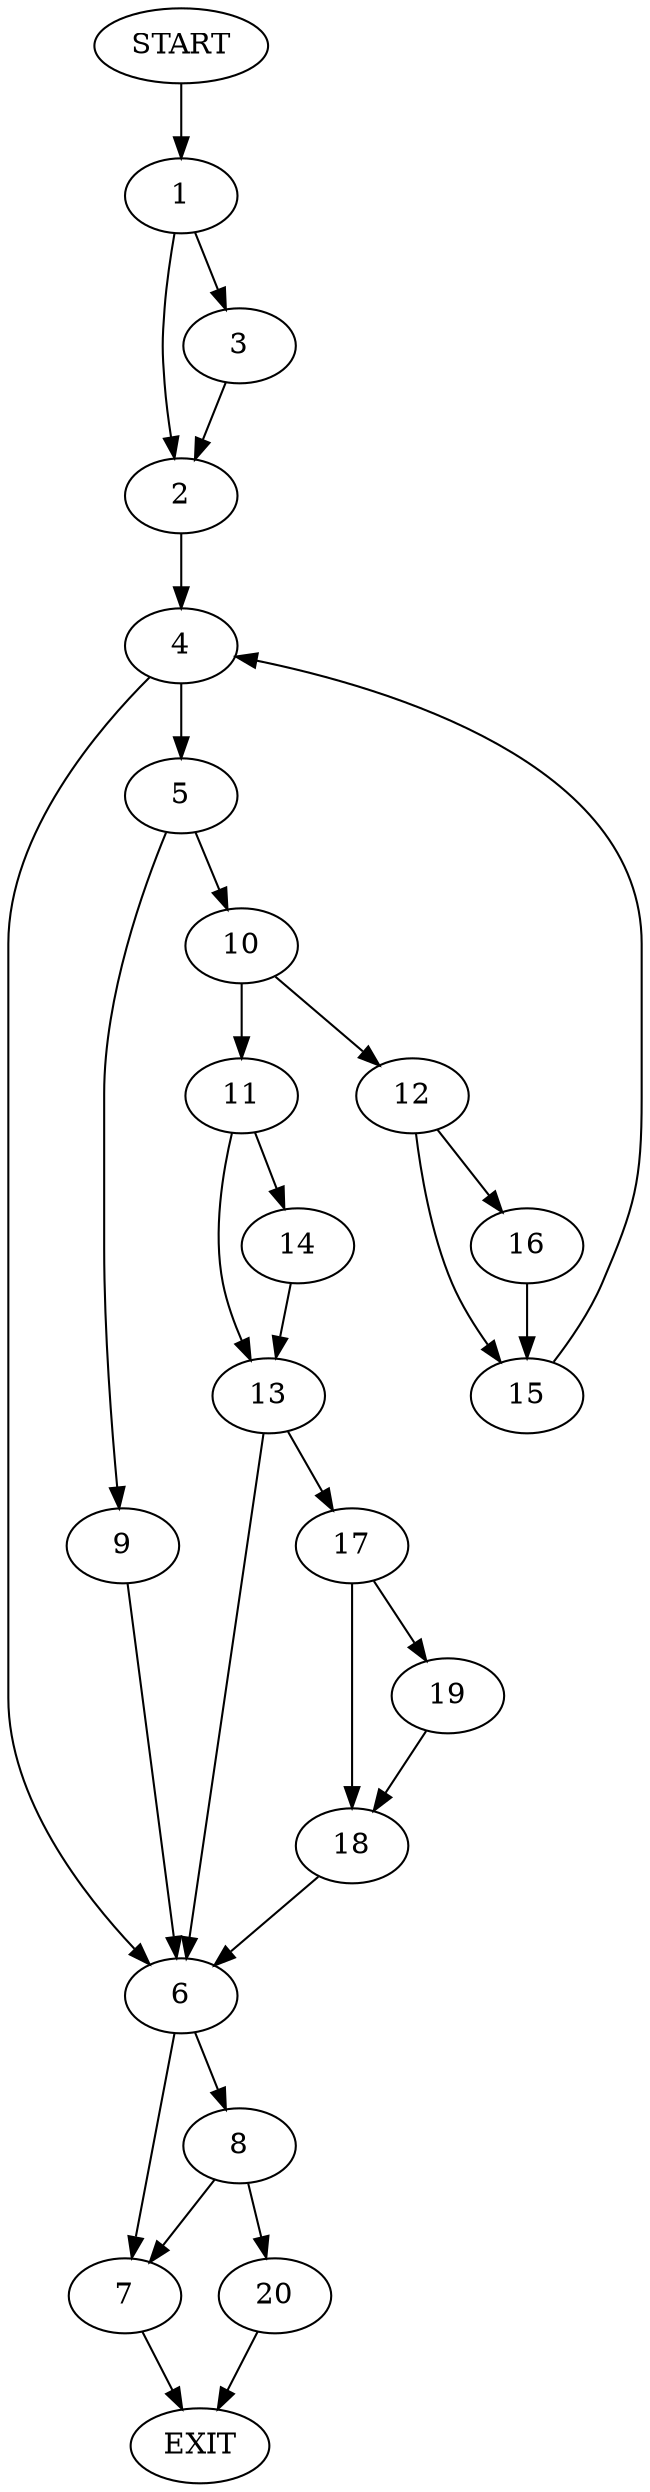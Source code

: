 digraph {
0 [label="START"]
21 [label="EXIT"]
0 -> 1
1 -> 2
1 -> 3
2 -> 4
3 -> 2
4 -> 5
4 -> 6
6 -> 7
6 -> 8
5 -> 9
5 -> 10
9 -> 6
10 -> 11
10 -> 12
11 -> 13
11 -> 14
12 -> 15
12 -> 16
14 -> 13
13 -> 17
13 -> 6
17 -> 18
17 -> 19
19 -> 18
18 -> 6
16 -> 15
15 -> 4
8 -> 7
8 -> 20
7 -> 21
20 -> 21
}
